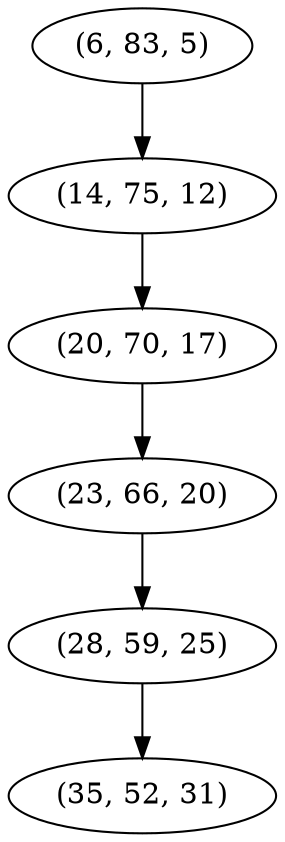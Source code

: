 digraph tree {
    "(6, 83, 5)";
    "(14, 75, 12)";
    "(20, 70, 17)";
    "(23, 66, 20)";
    "(28, 59, 25)";
    "(35, 52, 31)";
    "(6, 83, 5)" -> "(14, 75, 12)";
    "(14, 75, 12)" -> "(20, 70, 17)";
    "(20, 70, 17)" -> "(23, 66, 20)";
    "(23, 66, 20)" -> "(28, 59, 25)";
    "(28, 59, 25)" -> "(35, 52, 31)";
}
